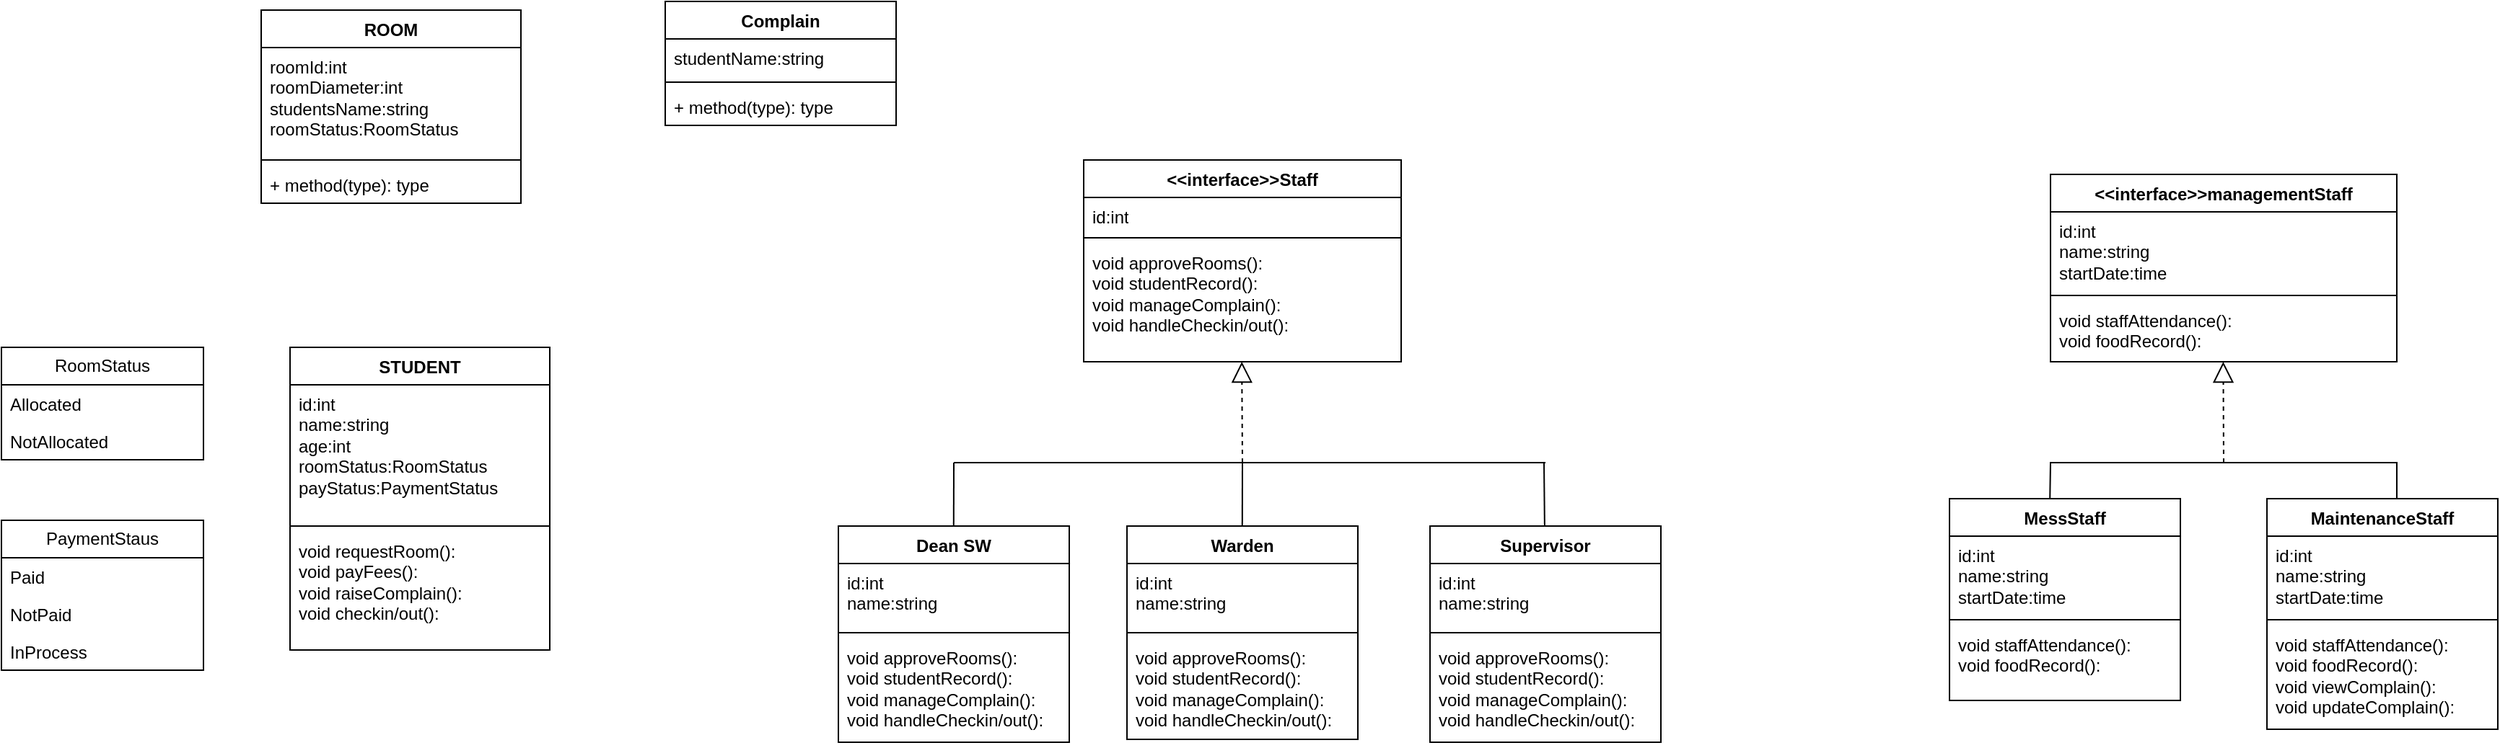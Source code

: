<mxfile version="26.0.13">
  <diagram name="Page-1" id="gjvbpXIEJddazEKAtwgd">
    <mxGraphModel dx="1349" dy="660" grid="1" gridSize="10" guides="1" tooltips="1" connect="1" arrows="1" fold="1" page="1" pageScale="1" pageWidth="850" pageHeight="1100" math="0" shadow="0">
      <root>
        <mxCell id="0" />
        <mxCell id="1" parent="0" />
        <mxCell id="J322TNgrNjUC8HG3I5kC-1" value="STUDENT&lt;div&gt;&lt;br&gt;&lt;/div&gt;" style="swimlane;fontStyle=1;align=center;verticalAlign=top;childLayout=stackLayout;horizontal=1;startSize=26;horizontalStack=0;resizeParent=1;resizeParentMax=0;resizeLast=0;collapsible=1;marginBottom=0;whiteSpace=wrap;html=1;" vertex="1" parent="1">
          <mxGeometry x="300" y="240" width="180" height="210" as="geometry" />
        </mxCell>
        <mxCell id="J322TNgrNjUC8HG3I5kC-2" value="id:int&lt;div&gt;name:string&lt;/div&gt;&lt;div&gt;age:int&lt;/div&gt;&lt;div&gt;roomStatus:RoomStatus&lt;/div&gt;&lt;div&gt;payStatus:PaymentStatus&lt;/div&gt;&lt;div&gt;&lt;br&gt;&lt;/div&gt;" style="text;strokeColor=none;fillColor=none;align=left;verticalAlign=top;spacingLeft=4;spacingRight=4;overflow=hidden;rotatable=0;points=[[0,0.5],[1,0.5]];portConstraint=eastwest;whiteSpace=wrap;html=1;" vertex="1" parent="J322TNgrNjUC8HG3I5kC-1">
          <mxGeometry y="26" width="180" height="94" as="geometry" />
        </mxCell>
        <mxCell id="J322TNgrNjUC8HG3I5kC-3" value="" style="line;strokeWidth=1;fillColor=none;align=left;verticalAlign=middle;spacingTop=-1;spacingLeft=3;spacingRight=3;rotatable=0;labelPosition=right;points=[];portConstraint=eastwest;strokeColor=inherit;" vertex="1" parent="J322TNgrNjUC8HG3I5kC-1">
          <mxGeometry y="120" width="180" height="8" as="geometry" />
        </mxCell>
        <mxCell id="J322TNgrNjUC8HG3I5kC-4" value="void requestRoom():&lt;div&gt;void payFees():&lt;/div&gt;&lt;div&gt;void raiseComplain():&lt;/div&gt;&lt;div&gt;void checkin/out():&lt;/div&gt;&lt;div&gt;&lt;br&gt;&lt;/div&gt;" style="text;strokeColor=none;fillColor=none;align=left;verticalAlign=top;spacingLeft=4;spacingRight=4;overflow=hidden;rotatable=0;points=[[0,0.5],[1,0.5]];portConstraint=eastwest;whiteSpace=wrap;html=1;" vertex="1" parent="J322TNgrNjUC8HG3I5kC-1">
          <mxGeometry y="128" width="180" height="82" as="geometry" />
        </mxCell>
        <mxCell id="J322TNgrNjUC8HG3I5kC-6" value="&amp;lt;&amp;lt;interface&amp;gt;&amp;gt;Staff" style="swimlane;fontStyle=1;align=center;verticalAlign=top;childLayout=stackLayout;horizontal=1;startSize=26;horizontalStack=0;resizeParent=1;resizeParentMax=0;resizeLast=0;collapsible=1;marginBottom=0;whiteSpace=wrap;html=1;" vertex="1" parent="1">
          <mxGeometry x="850" y="110" width="220" height="140" as="geometry" />
        </mxCell>
        <mxCell id="J322TNgrNjUC8HG3I5kC-7" value="id:int&lt;div&gt;&lt;br&gt;&lt;/div&gt;" style="text;strokeColor=none;fillColor=none;align=left;verticalAlign=top;spacingLeft=4;spacingRight=4;overflow=hidden;rotatable=0;points=[[0,0.5],[1,0.5]];portConstraint=eastwest;whiteSpace=wrap;html=1;" vertex="1" parent="J322TNgrNjUC8HG3I5kC-6">
          <mxGeometry y="26" width="220" height="24" as="geometry" />
        </mxCell>
        <mxCell id="J322TNgrNjUC8HG3I5kC-8" value="" style="line;strokeWidth=1;fillColor=none;align=left;verticalAlign=middle;spacingTop=-1;spacingLeft=3;spacingRight=3;rotatable=0;labelPosition=right;points=[];portConstraint=eastwest;strokeColor=inherit;" vertex="1" parent="J322TNgrNjUC8HG3I5kC-6">
          <mxGeometry y="50" width="220" height="8" as="geometry" />
        </mxCell>
        <mxCell id="J322TNgrNjUC8HG3I5kC-9" value="void approveRooms():&lt;div&gt;void studentRecord():&lt;/div&gt;&lt;div&gt;void manageComplain():&lt;/div&gt;&lt;div&gt;void handleCheckin/out():&lt;/div&gt;" style="text;strokeColor=none;fillColor=none;align=left;verticalAlign=top;spacingLeft=4;spacingRight=4;overflow=hidden;rotatable=0;points=[[0,0.5],[1,0.5]];portConstraint=eastwest;whiteSpace=wrap;html=1;" vertex="1" parent="J322TNgrNjUC8HG3I5kC-6">
          <mxGeometry y="58" width="220" height="82" as="geometry" />
        </mxCell>
        <mxCell id="J322TNgrNjUC8HG3I5kC-10" value="Dean SW" style="swimlane;fontStyle=1;align=center;verticalAlign=top;childLayout=stackLayout;horizontal=1;startSize=26;horizontalStack=0;resizeParent=1;resizeParentMax=0;resizeLast=0;collapsible=1;marginBottom=0;whiteSpace=wrap;html=1;" vertex="1" parent="1">
          <mxGeometry x="680" y="364" width="160" height="150" as="geometry" />
        </mxCell>
        <mxCell id="J322TNgrNjUC8HG3I5kC-11" value="id:int&lt;div&gt;name:string&lt;/div&gt;&lt;div&gt;&lt;br&gt;&lt;/div&gt;" style="text;strokeColor=none;fillColor=none;align=left;verticalAlign=top;spacingLeft=4;spacingRight=4;overflow=hidden;rotatable=0;points=[[0,0.5],[1,0.5]];portConstraint=eastwest;whiteSpace=wrap;html=1;" vertex="1" parent="J322TNgrNjUC8HG3I5kC-10">
          <mxGeometry y="26" width="160" height="44" as="geometry" />
        </mxCell>
        <mxCell id="J322TNgrNjUC8HG3I5kC-12" value="" style="line;strokeWidth=1;fillColor=none;align=left;verticalAlign=middle;spacingTop=-1;spacingLeft=3;spacingRight=3;rotatable=0;labelPosition=right;points=[];portConstraint=eastwest;strokeColor=inherit;" vertex="1" parent="J322TNgrNjUC8HG3I5kC-10">
          <mxGeometry y="70" width="160" height="8" as="geometry" />
        </mxCell>
        <mxCell id="J322TNgrNjUC8HG3I5kC-13" value="void approveRooms():&lt;div&gt;void studentRecord():&lt;/div&gt;&lt;div&gt;void manageComplain():&lt;/div&gt;&lt;div&gt;void handleCheckin/out():&lt;/div&gt;" style="text;strokeColor=none;fillColor=none;align=left;verticalAlign=top;spacingLeft=4;spacingRight=4;overflow=hidden;rotatable=0;points=[[0,0.5],[1,0.5]];portConstraint=eastwest;whiteSpace=wrap;html=1;" vertex="1" parent="J322TNgrNjUC8HG3I5kC-10">
          <mxGeometry y="78" width="160" height="72" as="geometry" />
        </mxCell>
        <mxCell id="J322TNgrNjUC8HG3I5kC-14" value="Warden" style="swimlane;fontStyle=1;align=center;verticalAlign=top;childLayout=stackLayout;horizontal=1;startSize=26;horizontalStack=0;resizeParent=1;resizeParentMax=0;resizeLast=0;collapsible=1;marginBottom=0;whiteSpace=wrap;html=1;" vertex="1" parent="1">
          <mxGeometry x="880" y="364" width="160" height="148" as="geometry" />
        </mxCell>
        <mxCell id="J322TNgrNjUC8HG3I5kC-15" value="id:int&lt;div&gt;name:string&lt;/div&gt;" style="text;strokeColor=none;fillColor=none;align=left;verticalAlign=top;spacingLeft=4;spacingRight=4;overflow=hidden;rotatable=0;points=[[0,0.5],[1,0.5]];portConstraint=eastwest;whiteSpace=wrap;html=1;" vertex="1" parent="J322TNgrNjUC8HG3I5kC-14">
          <mxGeometry y="26" width="160" height="44" as="geometry" />
        </mxCell>
        <mxCell id="J322TNgrNjUC8HG3I5kC-16" value="" style="line;strokeWidth=1;fillColor=none;align=left;verticalAlign=middle;spacingTop=-1;spacingLeft=3;spacingRight=3;rotatable=0;labelPosition=right;points=[];portConstraint=eastwest;strokeColor=inherit;" vertex="1" parent="J322TNgrNjUC8HG3I5kC-14">
          <mxGeometry y="70" width="160" height="8" as="geometry" />
        </mxCell>
        <mxCell id="J322TNgrNjUC8HG3I5kC-17" value="void approveRooms():&lt;div&gt;void studentRecord():&lt;/div&gt;&lt;div&gt;void manageComplain():&lt;/div&gt;&lt;div&gt;void handleCheckin/out():&lt;/div&gt;" style="text;strokeColor=none;fillColor=none;align=left;verticalAlign=top;spacingLeft=4;spacingRight=4;overflow=hidden;rotatable=0;points=[[0,0.5],[1,0.5]];portConstraint=eastwest;whiteSpace=wrap;html=1;" vertex="1" parent="J322TNgrNjUC8HG3I5kC-14">
          <mxGeometry y="78" width="160" height="70" as="geometry" />
        </mxCell>
        <mxCell id="J322TNgrNjUC8HG3I5kC-18" value="Supervisor" style="swimlane;fontStyle=1;align=center;verticalAlign=top;childLayout=stackLayout;horizontal=1;startSize=26;horizontalStack=0;resizeParent=1;resizeParentMax=0;resizeLast=0;collapsible=1;marginBottom=0;whiteSpace=wrap;html=1;" vertex="1" parent="1">
          <mxGeometry x="1090" y="364" width="160" height="150" as="geometry" />
        </mxCell>
        <mxCell id="J322TNgrNjUC8HG3I5kC-19" value="id:int&lt;div&gt;name:string&lt;/div&gt;" style="text;strokeColor=none;fillColor=none;align=left;verticalAlign=top;spacingLeft=4;spacingRight=4;overflow=hidden;rotatable=0;points=[[0,0.5],[1,0.5]];portConstraint=eastwest;whiteSpace=wrap;html=1;" vertex="1" parent="J322TNgrNjUC8HG3I5kC-18">
          <mxGeometry y="26" width="160" height="44" as="geometry" />
        </mxCell>
        <mxCell id="J322TNgrNjUC8HG3I5kC-20" value="" style="line;strokeWidth=1;fillColor=none;align=left;verticalAlign=middle;spacingTop=-1;spacingLeft=3;spacingRight=3;rotatable=0;labelPosition=right;points=[];portConstraint=eastwest;strokeColor=inherit;" vertex="1" parent="J322TNgrNjUC8HG3I5kC-18">
          <mxGeometry y="70" width="160" height="8" as="geometry" />
        </mxCell>
        <mxCell id="J322TNgrNjUC8HG3I5kC-21" value="void approveRooms():&lt;div&gt;void studentRecord():&lt;/div&gt;&lt;div&gt;void manageComplain():&lt;/div&gt;&lt;div&gt;void handleCheckin/out():&lt;/div&gt;" style="text;strokeColor=none;fillColor=none;align=left;verticalAlign=top;spacingLeft=4;spacingRight=4;overflow=hidden;rotatable=0;points=[[0,0.5],[1,0.5]];portConstraint=eastwest;whiteSpace=wrap;html=1;" vertex="1" parent="J322TNgrNjUC8HG3I5kC-18">
          <mxGeometry y="78" width="160" height="72" as="geometry" />
        </mxCell>
        <mxCell id="J322TNgrNjUC8HG3I5kC-22" value="" style="endArrow=none;html=1;rounded=0;" edge="1" parent="1">
          <mxGeometry width="50" height="50" relative="1" as="geometry">
            <mxPoint x="760" y="320" as="sourcePoint" />
            <mxPoint x="1170" y="320" as="targetPoint" />
          </mxGeometry>
        </mxCell>
        <mxCell id="J322TNgrNjUC8HG3I5kC-23" value="" style="endArrow=none;html=1;rounded=0;" edge="1" parent="1">
          <mxGeometry width="50" height="50" relative="1" as="geometry">
            <mxPoint x="759.89" y="364" as="sourcePoint" />
            <mxPoint x="760" y="320" as="targetPoint" />
          </mxGeometry>
        </mxCell>
        <mxCell id="J322TNgrNjUC8HG3I5kC-24" value="" style="endArrow=none;html=1;rounded=0;" edge="1" parent="1">
          <mxGeometry width="50" height="50" relative="1" as="geometry">
            <mxPoint x="959.89" y="364" as="sourcePoint" />
            <mxPoint x="960" y="320" as="targetPoint" />
          </mxGeometry>
        </mxCell>
        <mxCell id="J322TNgrNjUC8HG3I5kC-25" value="" style="endArrow=none;html=1;rounded=0;" edge="1" parent="1">
          <mxGeometry width="50" height="50" relative="1" as="geometry">
            <mxPoint x="1169.44" y="364" as="sourcePoint" />
            <mxPoint x="1169" y="320" as="targetPoint" />
          </mxGeometry>
        </mxCell>
        <mxCell id="J322TNgrNjUC8HG3I5kC-26" value="" style="endArrow=block;dashed=1;endFill=0;endSize=12;html=1;rounded=0;" edge="1" parent="1">
          <mxGeometry width="160" relative="1" as="geometry">
            <mxPoint x="960" y="320" as="sourcePoint" />
            <mxPoint x="959.58" y="250" as="targetPoint" />
          </mxGeometry>
        </mxCell>
        <mxCell id="J322TNgrNjUC8HG3I5kC-27" value="&amp;lt;&amp;lt;interface&amp;gt;&amp;gt;managementStaff" style="swimlane;fontStyle=1;align=center;verticalAlign=top;childLayout=stackLayout;horizontal=1;startSize=26;horizontalStack=0;resizeParent=1;resizeParentMax=0;resizeLast=0;collapsible=1;marginBottom=0;whiteSpace=wrap;html=1;" vertex="1" parent="1">
          <mxGeometry x="1520" y="120" width="240" height="130" as="geometry" />
        </mxCell>
        <mxCell id="J322TNgrNjUC8HG3I5kC-28" value="id:int&lt;div&gt;name:string&lt;/div&gt;&lt;div&gt;startDate:time&lt;/div&gt;" style="text;strokeColor=none;fillColor=none;align=left;verticalAlign=top;spacingLeft=4;spacingRight=4;overflow=hidden;rotatable=0;points=[[0,0.5],[1,0.5]];portConstraint=eastwest;whiteSpace=wrap;html=1;" vertex="1" parent="J322TNgrNjUC8HG3I5kC-27">
          <mxGeometry y="26" width="240" height="54" as="geometry" />
        </mxCell>
        <mxCell id="J322TNgrNjUC8HG3I5kC-29" value="" style="line;strokeWidth=1;fillColor=none;align=left;verticalAlign=middle;spacingTop=-1;spacingLeft=3;spacingRight=3;rotatable=0;labelPosition=right;points=[];portConstraint=eastwest;strokeColor=inherit;" vertex="1" parent="J322TNgrNjUC8HG3I5kC-27">
          <mxGeometry y="80" width="240" height="8" as="geometry" />
        </mxCell>
        <mxCell id="J322TNgrNjUC8HG3I5kC-30" value="void staffAttendance():&lt;div&gt;void foodRecord():&lt;/div&gt;" style="text;strokeColor=none;fillColor=none;align=left;verticalAlign=top;spacingLeft=4;spacingRight=4;overflow=hidden;rotatable=0;points=[[0,0.5],[1,0.5]];portConstraint=eastwest;whiteSpace=wrap;html=1;" vertex="1" parent="J322TNgrNjUC8HG3I5kC-27">
          <mxGeometry y="88" width="240" height="42" as="geometry" />
        </mxCell>
        <mxCell id="J322TNgrNjUC8HG3I5kC-31" value="MessStaff" style="swimlane;fontStyle=1;align=center;verticalAlign=top;childLayout=stackLayout;horizontal=1;startSize=26;horizontalStack=0;resizeParent=1;resizeParentMax=0;resizeLast=0;collapsible=1;marginBottom=0;whiteSpace=wrap;html=1;" vertex="1" parent="1">
          <mxGeometry x="1450" y="345" width="160" height="140" as="geometry" />
        </mxCell>
        <mxCell id="J322TNgrNjUC8HG3I5kC-32" value="id:int&lt;div&gt;name:string&lt;/div&gt;&lt;div&gt;startDate:time&lt;/div&gt;" style="text;strokeColor=none;fillColor=none;align=left;verticalAlign=top;spacingLeft=4;spacingRight=4;overflow=hidden;rotatable=0;points=[[0,0.5],[1,0.5]];portConstraint=eastwest;whiteSpace=wrap;html=1;" vertex="1" parent="J322TNgrNjUC8HG3I5kC-31">
          <mxGeometry y="26" width="160" height="54" as="geometry" />
        </mxCell>
        <mxCell id="J322TNgrNjUC8HG3I5kC-33" value="" style="line;strokeWidth=1;fillColor=none;align=left;verticalAlign=middle;spacingTop=-1;spacingLeft=3;spacingRight=3;rotatable=0;labelPosition=right;points=[];portConstraint=eastwest;strokeColor=inherit;" vertex="1" parent="J322TNgrNjUC8HG3I5kC-31">
          <mxGeometry y="80" width="160" height="8" as="geometry" />
        </mxCell>
        <mxCell id="J322TNgrNjUC8HG3I5kC-34" value="void staffAttendance():&lt;div&gt;void foodRecord():&lt;/div&gt;" style="text;strokeColor=none;fillColor=none;align=left;verticalAlign=top;spacingLeft=4;spacingRight=4;overflow=hidden;rotatable=0;points=[[0,0.5],[1,0.5]];portConstraint=eastwest;whiteSpace=wrap;html=1;" vertex="1" parent="J322TNgrNjUC8HG3I5kC-31">
          <mxGeometry y="88" width="160" height="52" as="geometry" />
        </mxCell>
        <mxCell id="J322TNgrNjUC8HG3I5kC-35" value="MaintenanceStaff&lt;div&gt;&lt;br style=&quot;font-weight: 400;&quot;&gt;&lt;/div&gt;" style="swimlane;fontStyle=1;align=center;verticalAlign=top;childLayout=stackLayout;horizontal=1;startSize=26;horizontalStack=0;resizeParent=1;resizeParentMax=0;resizeLast=0;collapsible=1;marginBottom=0;whiteSpace=wrap;html=1;" vertex="1" parent="1">
          <mxGeometry x="1670" y="345" width="160" height="160" as="geometry" />
        </mxCell>
        <mxCell id="J322TNgrNjUC8HG3I5kC-36" value="id:int&lt;div&gt;name:string&lt;/div&gt;&lt;div&gt;startDate:time&lt;/div&gt;" style="text;strokeColor=none;fillColor=none;align=left;verticalAlign=top;spacingLeft=4;spacingRight=4;overflow=hidden;rotatable=0;points=[[0,0.5],[1,0.5]];portConstraint=eastwest;whiteSpace=wrap;html=1;" vertex="1" parent="J322TNgrNjUC8HG3I5kC-35">
          <mxGeometry y="26" width="160" height="54" as="geometry" />
        </mxCell>
        <mxCell id="J322TNgrNjUC8HG3I5kC-37" value="" style="line;strokeWidth=1;fillColor=none;align=left;verticalAlign=middle;spacingTop=-1;spacingLeft=3;spacingRight=3;rotatable=0;labelPosition=right;points=[];portConstraint=eastwest;strokeColor=inherit;" vertex="1" parent="J322TNgrNjUC8HG3I5kC-35">
          <mxGeometry y="80" width="160" height="8" as="geometry" />
        </mxCell>
        <mxCell id="J322TNgrNjUC8HG3I5kC-38" value="void staffAttendance():&lt;div&gt;void foodRecord():&lt;/div&gt;&lt;div&gt;void viewComplain():&lt;/div&gt;&lt;div&gt;void updateComplain():&lt;/div&gt;" style="text;strokeColor=none;fillColor=none;align=left;verticalAlign=top;spacingLeft=4;spacingRight=4;overflow=hidden;rotatable=0;points=[[0,0.5],[1,0.5]];portConstraint=eastwest;whiteSpace=wrap;html=1;" vertex="1" parent="J322TNgrNjUC8HG3I5kC-35">
          <mxGeometry y="88" width="160" height="72" as="geometry" />
        </mxCell>
        <mxCell id="J322TNgrNjUC8HG3I5kC-39" value="" style="endArrow=none;html=1;rounded=0;exitX=0.435;exitY=0.002;exitDx=0;exitDy=0;exitPerimeter=0;" edge="1" parent="1" source="J322TNgrNjUC8HG3I5kC-31">
          <mxGeometry width="50" height="50" relative="1" as="geometry">
            <mxPoint x="1520" y="340" as="sourcePoint" />
            <mxPoint x="1760" y="345" as="targetPoint" />
            <Array as="points">
              <mxPoint x="1520" y="320" />
              <mxPoint x="1760" y="320" />
            </Array>
          </mxGeometry>
        </mxCell>
        <mxCell id="J322TNgrNjUC8HG3I5kC-40" value="" style="endArrow=block;dashed=1;endFill=0;endSize=12;html=1;rounded=0;" edge="1" parent="1">
          <mxGeometry width="160" relative="1" as="geometry">
            <mxPoint x="1640" y="320" as="sourcePoint" />
            <mxPoint x="1639.71" y="250" as="targetPoint" />
          </mxGeometry>
        </mxCell>
        <mxCell id="J322TNgrNjUC8HG3I5kC-41" value="RoomStatus" style="swimlane;fontStyle=0;childLayout=stackLayout;horizontal=1;startSize=26;fillColor=none;horizontalStack=0;resizeParent=1;resizeParentMax=0;resizeLast=0;collapsible=1;marginBottom=0;whiteSpace=wrap;html=1;" vertex="1" parent="1">
          <mxGeometry x="100" y="240" width="140" height="78" as="geometry" />
        </mxCell>
        <mxCell id="J322TNgrNjUC8HG3I5kC-42" value="Allocated" style="text;strokeColor=none;fillColor=none;align=left;verticalAlign=top;spacingLeft=4;spacingRight=4;overflow=hidden;rotatable=0;points=[[0,0.5],[1,0.5]];portConstraint=eastwest;whiteSpace=wrap;html=1;" vertex="1" parent="J322TNgrNjUC8HG3I5kC-41">
          <mxGeometry y="26" width="140" height="26" as="geometry" />
        </mxCell>
        <mxCell id="J322TNgrNjUC8HG3I5kC-44" value="NotAllocated" style="text;strokeColor=none;fillColor=none;align=left;verticalAlign=top;spacingLeft=4;spacingRight=4;overflow=hidden;rotatable=0;points=[[0,0.5],[1,0.5]];portConstraint=eastwest;whiteSpace=wrap;html=1;" vertex="1" parent="J322TNgrNjUC8HG3I5kC-41">
          <mxGeometry y="52" width="140" height="26" as="geometry" />
        </mxCell>
        <mxCell id="J322TNgrNjUC8HG3I5kC-45" value="PaymentStaus" style="swimlane;fontStyle=0;childLayout=stackLayout;horizontal=1;startSize=26;fillColor=none;horizontalStack=0;resizeParent=1;resizeParentMax=0;resizeLast=0;collapsible=1;marginBottom=0;whiteSpace=wrap;html=1;" vertex="1" parent="1">
          <mxGeometry x="100" y="360" width="140" height="104" as="geometry" />
        </mxCell>
        <mxCell id="J322TNgrNjUC8HG3I5kC-46" value="Paid" style="text;strokeColor=none;fillColor=none;align=left;verticalAlign=top;spacingLeft=4;spacingRight=4;overflow=hidden;rotatable=0;points=[[0,0.5],[1,0.5]];portConstraint=eastwest;whiteSpace=wrap;html=1;" vertex="1" parent="J322TNgrNjUC8HG3I5kC-45">
          <mxGeometry y="26" width="140" height="26" as="geometry" />
        </mxCell>
        <mxCell id="J322TNgrNjUC8HG3I5kC-47" value="NotPaid" style="text;strokeColor=none;fillColor=none;align=left;verticalAlign=top;spacingLeft=4;spacingRight=4;overflow=hidden;rotatable=0;points=[[0,0.5],[1,0.5]];portConstraint=eastwest;whiteSpace=wrap;html=1;" vertex="1" parent="J322TNgrNjUC8HG3I5kC-45">
          <mxGeometry y="52" width="140" height="26" as="geometry" />
        </mxCell>
        <mxCell id="J322TNgrNjUC8HG3I5kC-48" value="InProcess" style="text;strokeColor=none;fillColor=none;align=left;verticalAlign=top;spacingLeft=4;spacingRight=4;overflow=hidden;rotatable=0;points=[[0,0.5],[1,0.5]];portConstraint=eastwest;whiteSpace=wrap;html=1;" vertex="1" parent="J322TNgrNjUC8HG3I5kC-45">
          <mxGeometry y="78" width="140" height="26" as="geometry" />
        </mxCell>
        <mxCell id="J322TNgrNjUC8HG3I5kC-49" value="ROOM" style="swimlane;fontStyle=1;align=center;verticalAlign=top;childLayout=stackLayout;horizontal=1;startSize=26;horizontalStack=0;resizeParent=1;resizeParentMax=0;resizeLast=0;collapsible=1;marginBottom=0;whiteSpace=wrap;html=1;" vertex="1" parent="1">
          <mxGeometry x="280" y="6" width="180" height="134" as="geometry" />
        </mxCell>
        <mxCell id="J322TNgrNjUC8HG3I5kC-50" value="roomId:int&lt;div&gt;roomDiameter:int&lt;/div&gt;&lt;div&gt;studentsName:string&lt;/div&gt;&lt;div&gt;roomStatus:RoomStatus&lt;/div&gt;" style="text;strokeColor=none;fillColor=none;align=left;verticalAlign=top;spacingLeft=4;spacingRight=4;overflow=hidden;rotatable=0;points=[[0,0.5],[1,0.5]];portConstraint=eastwest;whiteSpace=wrap;html=1;" vertex="1" parent="J322TNgrNjUC8HG3I5kC-49">
          <mxGeometry y="26" width="180" height="74" as="geometry" />
        </mxCell>
        <mxCell id="J322TNgrNjUC8HG3I5kC-51" value="" style="line;strokeWidth=1;fillColor=none;align=left;verticalAlign=middle;spacingTop=-1;spacingLeft=3;spacingRight=3;rotatable=0;labelPosition=right;points=[];portConstraint=eastwest;strokeColor=inherit;" vertex="1" parent="J322TNgrNjUC8HG3I5kC-49">
          <mxGeometry y="100" width="180" height="8" as="geometry" />
        </mxCell>
        <mxCell id="J322TNgrNjUC8HG3I5kC-52" value="+ method(type): type" style="text;strokeColor=none;fillColor=none;align=left;verticalAlign=top;spacingLeft=4;spacingRight=4;overflow=hidden;rotatable=0;points=[[0,0.5],[1,0.5]];portConstraint=eastwest;whiteSpace=wrap;html=1;" vertex="1" parent="J322TNgrNjUC8HG3I5kC-49">
          <mxGeometry y="108" width="180" height="26" as="geometry" />
        </mxCell>
        <mxCell id="J322TNgrNjUC8HG3I5kC-53" value="Complain" style="swimlane;fontStyle=1;align=center;verticalAlign=top;childLayout=stackLayout;horizontal=1;startSize=26;horizontalStack=0;resizeParent=1;resizeParentMax=0;resizeLast=0;collapsible=1;marginBottom=0;whiteSpace=wrap;html=1;" vertex="1" parent="1">
          <mxGeometry x="560" width="160" height="86" as="geometry" />
        </mxCell>
        <mxCell id="J322TNgrNjUC8HG3I5kC-54" value="studentName:string" style="text;strokeColor=none;fillColor=none;align=left;verticalAlign=top;spacingLeft=4;spacingRight=4;overflow=hidden;rotatable=0;points=[[0,0.5],[1,0.5]];portConstraint=eastwest;whiteSpace=wrap;html=1;" vertex="1" parent="J322TNgrNjUC8HG3I5kC-53">
          <mxGeometry y="26" width="160" height="26" as="geometry" />
        </mxCell>
        <mxCell id="J322TNgrNjUC8HG3I5kC-55" value="" style="line;strokeWidth=1;fillColor=none;align=left;verticalAlign=middle;spacingTop=-1;spacingLeft=3;spacingRight=3;rotatable=0;labelPosition=right;points=[];portConstraint=eastwest;strokeColor=inherit;" vertex="1" parent="J322TNgrNjUC8HG3I5kC-53">
          <mxGeometry y="52" width="160" height="8" as="geometry" />
        </mxCell>
        <mxCell id="J322TNgrNjUC8HG3I5kC-56" value="+ method(type): type" style="text;strokeColor=none;fillColor=none;align=left;verticalAlign=top;spacingLeft=4;spacingRight=4;overflow=hidden;rotatable=0;points=[[0,0.5],[1,0.5]];portConstraint=eastwest;whiteSpace=wrap;html=1;" vertex="1" parent="J322TNgrNjUC8HG3I5kC-53">
          <mxGeometry y="60" width="160" height="26" as="geometry" />
        </mxCell>
      </root>
    </mxGraphModel>
  </diagram>
</mxfile>
